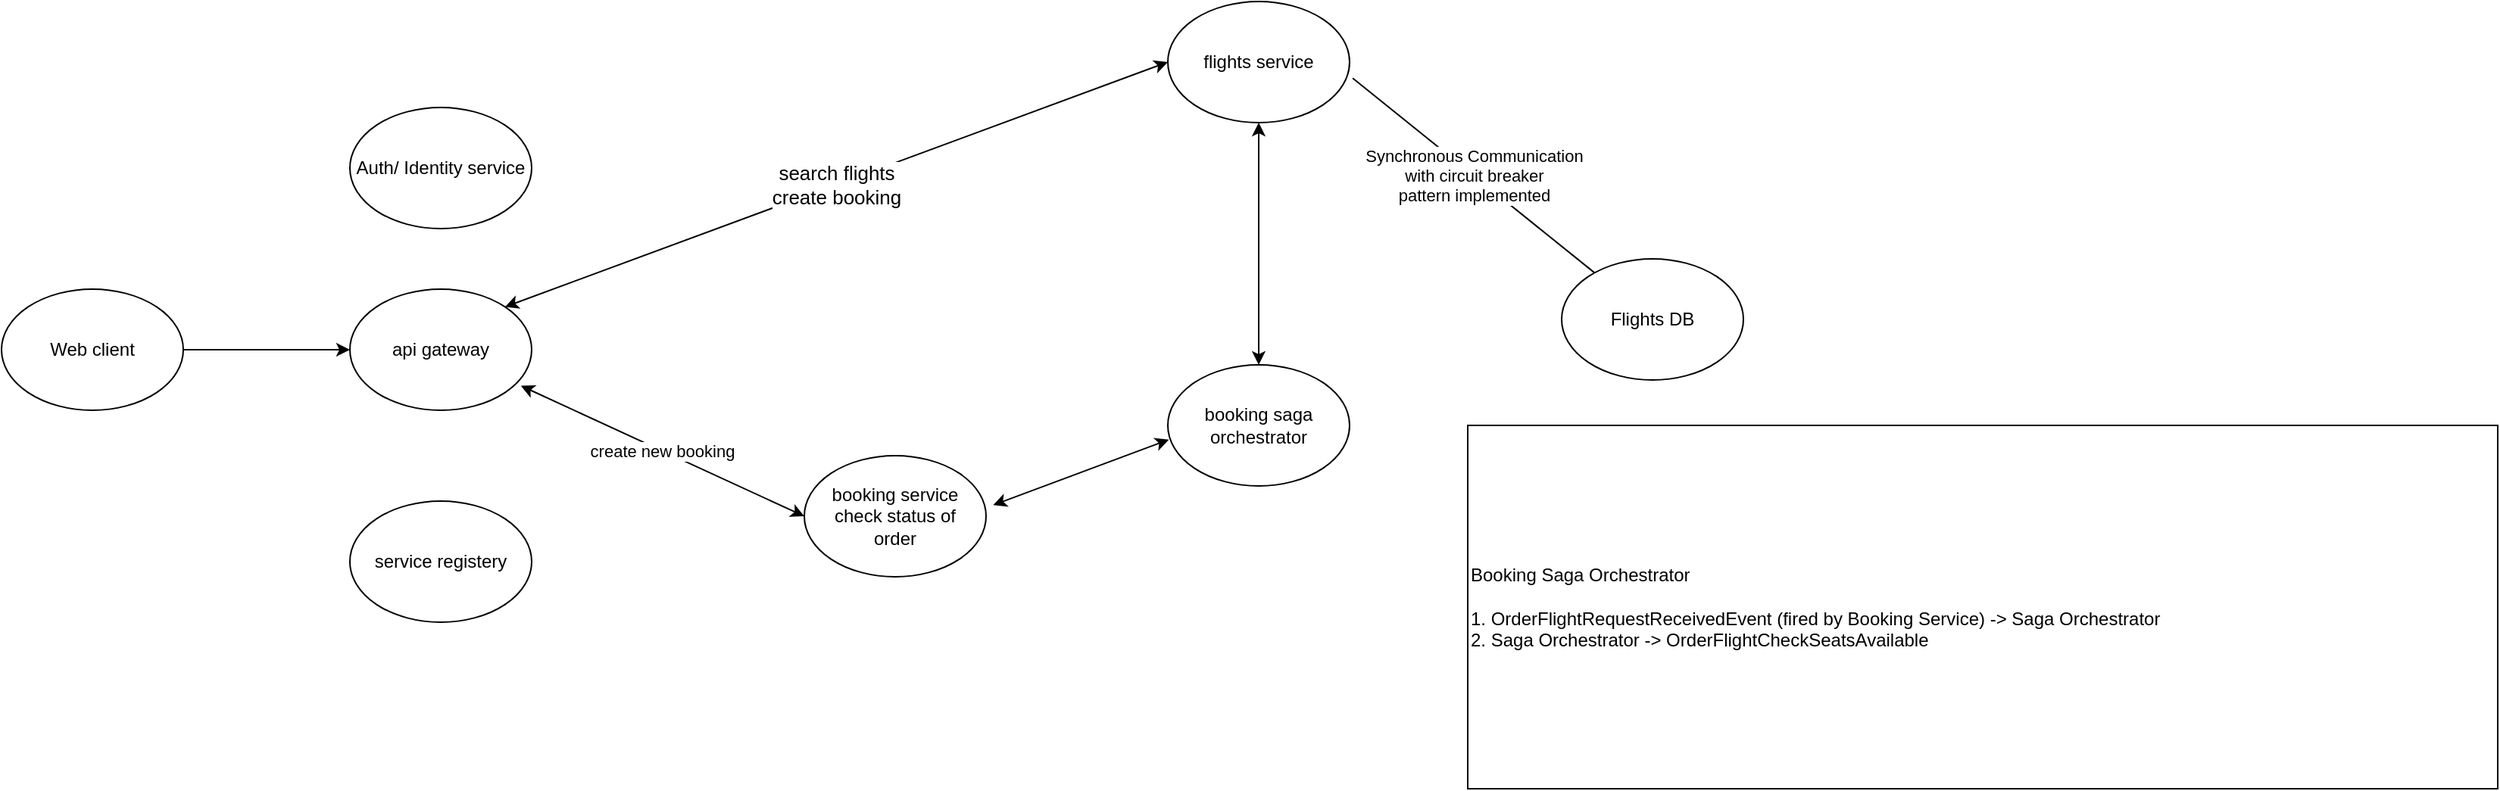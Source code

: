 <mxfile version="21.1.1" type="device">
  <diagram id="skH-N1LjTXYa0d7DtpjA" name="Page-1">
    <mxGraphModel dx="1938" dy="1586" grid="1" gridSize="10" guides="1" tooltips="1" connect="1" arrows="1" fold="1" page="1" pageScale="1" pageWidth="850" pageHeight="1100" math="0" shadow="0">
      <root>
        <mxCell id="0" />
        <mxCell id="1" parent="0" />
        <mxCell id="zlrGjApTkNk8Ka6CCc2n-1" value="flights service" style="ellipse;whiteSpace=wrap;html=1;" parent="1" vertex="1">
          <mxGeometry x="710" y="-10" width="120" height="80" as="geometry" />
        </mxCell>
        <mxCell id="zlrGjApTkNk8Ka6CCc2n-2" value="Flights DB" style="ellipse;whiteSpace=wrap;html=1;" parent="1" vertex="1">
          <mxGeometry x="970" y="160" width="120" height="80" as="geometry" />
        </mxCell>
        <mxCell id="zlrGjApTkNk8Ka6CCc2n-3" value="Web client" style="ellipse;whiteSpace=wrap;html=1;" parent="1" vertex="1">
          <mxGeometry x="-60" y="180" width="120" height="80" as="geometry" />
        </mxCell>
        <mxCell id="zlrGjApTkNk8Ka6CCc2n-4" value="service registery" style="ellipse;whiteSpace=wrap;html=1;" parent="1" vertex="1">
          <mxGeometry x="170" y="320" width="120" height="80" as="geometry" />
        </mxCell>
        <mxCell id="zlrGjApTkNk8Ka6CCc2n-5" value="api gateway" style="ellipse;whiteSpace=wrap;html=1;" parent="1" vertex="1">
          <mxGeometry x="170" y="180" width="120" height="80" as="geometry" />
        </mxCell>
        <mxCell id="A_0y_IQ02Vp7g4dw8pBq-1" value="Auth/ Identity service" style="ellipse;whiteSpace=wrap;html=1;" parent="1" vertex="1">
          <mxGeometry x="170" y="60" width="120" height="80" as="geometry" />
        </mxCell>
        <mxCell id="YlSBNoDHreUcTbOiqiFw-1" value="Synchronous Communication&lt;br&gt;with circuit breaker &lt;br&gt;pattern implemented" style="endArrow=none;html=1;rounded=0;entryX=1.017;entryY=0.633;entryDx=0;entryDy=0;entryPerimeter=0;verticalAlign=middle;horizontal=1;targetPerimeterSpacing=0;" parent="1" source="zlrGjApTkNk8Ka6CCc2n-2" target="zlrGjApTkNk8Ka6CCc2n-1" edge="1">
          <mxGeometry width="50" height="50" relative="1" as="geometry">
            <mxPoint x="690" y="190" as="sourcePoint" />
            <mxPoint x="740" y="140" as="targetPoint" />
          </mxGeometry>
        </mxCell>
        <mxCell id="YlSBNoDHreUcTbOiqiFw-2" value="&lt;font style=&quot;font-size: 13px;&quot;&gt;search flights&lt;br&gt;create booking&lt;/font&gt;" style="endArrow=classic;startArrow=classic;html=1;rounded=0;exitX=1;exitY=0;exitDx=0;exitDy=0;entryX=0;entryY=0.5;entryDx=0;entryDy=0;" parent="1" source="zlrGjApTkNk8Ka6CCc2n-5" target="zlrGjApTkNk8Ka6CCc2n-1" edge="1">
          <mxGeometry width="50" height="50" relative="1" as="geometry">
            <mxPoint x="340" y="180" as="sourcePoint" />
            <mxPoint x="390" y="130" as="targetPoint" />
          </mxGeometry>
        </mxCell>
        <mxCell id="YlSBNoDHreUcTbOiqiFw-3" value="" style="endArrow=classic;html=1;rounded=0;exitX=1;exitY=0.5;exitDx=0;exitDy=0;entryX=0;entryY=0.5;entryDx=0;entryDy=0;" parent="1" source="zlrGjApTkNk8Ka6CCc2n-3" target="zlrGjApTkNk8Ka6CCc2n-5" edge="1">
          <mxGeometry width="50" height="50" relative="1" as="geometry">
            <mxPoint x="540" y="310" as="sourcePoint" />
            <mxPoint x="590" y="260" as="targetPoint" />
            <Array as="points">
              <mxPoint x="110" y="220" />
            </Array>
          </mxGeometry>
        </mxCell>
        <mxCell id="YlSBNoDHreUcTbOiqiFw-4" value="booking saga orchestrator" style="ellipse;whiteSpace=wrap;html=1;" parent="1" vertex="1">
          <mxGeometry x="710" y="230" width="120" height="80" as="geometry" />
        </mxCell>
        <mxCell id="YlSBNoDHreUcTbOiqiFw-5" value="" style="endArrow=classic;startArrow=classic;html=1;rounded=0;entryX=0.5;entryY=1;entryDx=0;entryDy=0;exitX=0.5;exitY=0;exitDx=0;exitDy=0;" parent="1" source="YlSBNoDHreUcTbOiqiFw-4" target="zlrGjApTkNk8Ka6CCc2n-1" edge="1">
          <mxGeometry width="50" height="50" relative="1" as="geometry">
            <mxPoint x="640" y="180" as="sourcePoint" />
            <mxPoint x="690" y="130" as="targetPoint" />
          </mxGeometry>
        </mxCell>
        <mxCell id="YlSBNoDHreUcTbOiqiFw-6" value="booking service&lt;br&gt;check status of &lt;br&gt;order" style="ellipse;whiteSpace=wrap;html=1;" parent="1" vertex="1">
          <mxGeometry x="470" y="290" width="120" height="80" as="geometry" />
        </mxCell>
        <mxCell id="YlSBNoDHreUcTbOiqiFw-7" value="create new booking" style="endArrow=classic;startArrow=classic;html=1;rounded=0;entryX=0;entryY=0.5;entryDx=0;entryDy=0;exitX=0.941;exitY=0.798;exitDx=0;exitDy=0;exitPerimeter=0;" parent="1" source="zlrGjApTkNk8Ka6CCc2n-5" target="YlSBNoDHreUcTbOiqiFw-6" edge="1">
          <mxGeometry width="50" height="50" relative="1" as="geometry">
            <mxPoint x="370" y="290" as="sourcePoint" />
            <mxPoint x="420" y="240" as="targetPoint" />
          </mxGeometry>
        </mxCell>
        <mxCell id="L2ALMlDx0BOHGaFCGhI8-1" value="Booking Saga Orchestrator&lt;br&gt;&lt;br&gt;1.&amp;nbsp;OrderFlightRequestReceivedEvent (fired by Booking Service) -&amp;gt; Saga Orchestrator&lt;br&gt;2. Saga Orchestrator -&amp;gt;&amp;nbsp;OrderFlightCheckSeatsAvailable&amp;nbsp;" style="rounded=0;whiteSpace=wrap;html=1;align=left;" vertex="1" parent="1">
          <mxGeometry x="908" y="270" width="680" height="240" as="geometry" />
        </mxCell>
        <mxCell id="L2ALMlDx0BOHGaFCGhI8-3" value="" style="endArrow=classic;startArrow=classic;html=1;rounded=0;entryX=0.006;entryY=0.617;entryDx=0;entryDy=0;entryPerimeter=0;exitX=1.039;exitY=0.408;exitDx=0;exitDy=0;exitPerimeter=0;" edge="1" parent="1" source="YlSBNoDHreUcTbOiqiFw-6" target="YlSBNoDHreUcTbOiqiFw-4">
          <mxGeometry width="50" height="50" relative="1" as="geometry">
            <mxPoint x="630" y="330" as="sourcePoint" />
            <mxPoint x="680" y="280" as="targetPoint" />
          </mxGeometry>
        </mxCell>
      </root>
    </mxGraphModel>
  </diagram>
</mxfile>
